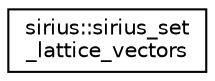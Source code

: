 digraph "Graphical Class Hierarchy"
{
 // INTERACTIVE_SVG=YES
  edge [fontname="Helvetica",fontsize="10",labelfontname="Helvetica",labelfontsize="10"];
  node [fontname="Helvetica",fontsize="10",shape=record];
  rankdir="LR";
  Node1 [label="sirius::sirius_set\l_lattice_vectors",height=0.2,width=0.4,color="black", fillcolor="white", style="filled",URL="$interfacesirius_1_1sirius__set__lattice__vectors.html"];
}
